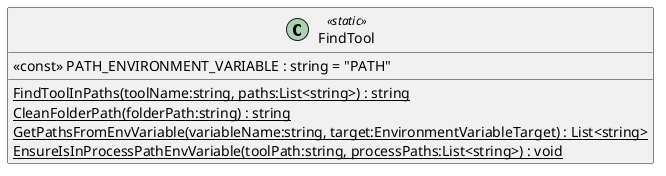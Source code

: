 @startuml
class FindTool <<static>> {
    {static} FindToolInPaths(toolName:string, paths:List<string>) : string
    {static} CleanFolderPath(folderPath:string) : string
    {static} GetPathsFromEnvVariable(variableName:string, target:EnvironmentVariableTarget) : List<string>
    {static} EnsureIsInProcessPathEnvVariable(toolPath:string, processPaths:List<string>) : void
    <<const>> PATH_ENVIRONMENT_VARIABLE : string = "PATH"
}
@enduml
